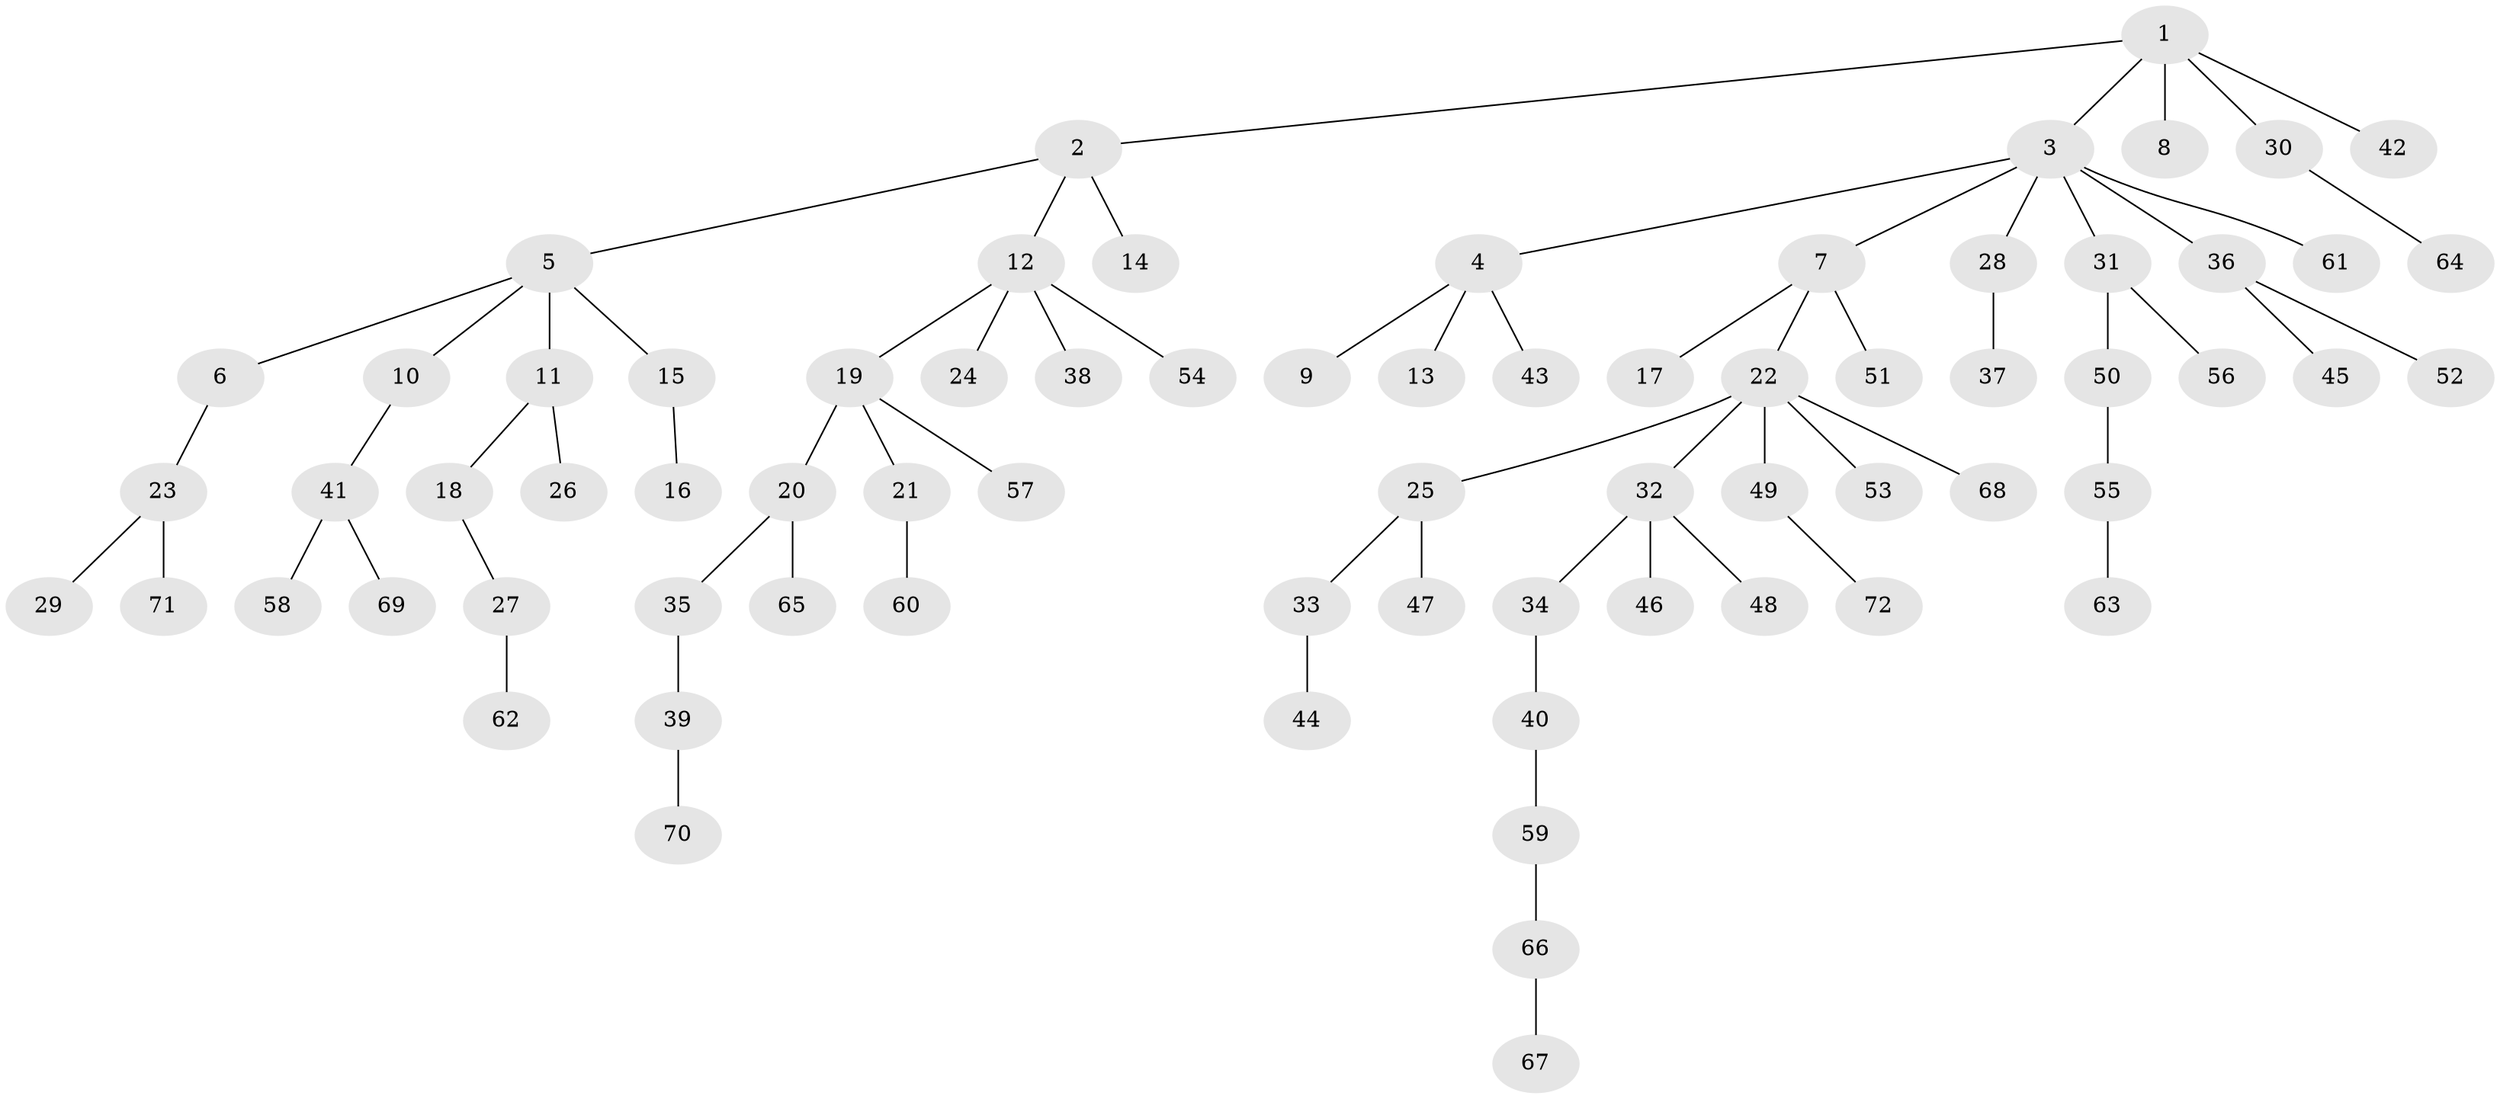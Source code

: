 // Generated by graph-tools (version 1.1) at 2025/37/03/09/25 02:37:05]
// undirected, 72 vertices, 71 edges
graph export_dot {
graph [start="1"]
  node [color=gray90,style=filled];
  1;
  2;
  3;
  4;
  5;
  6;
  7;
  8;
  9;
  10;
  11;
  12;
  13;
  14;
  15;
  16;
  17;
  18;
  19;
  20;
  21;
  22;
  23;
  24;
  25;
  26;
  27;
  28;
  29;
  30;
  31;
  32;
  33;
  34;
  35;
  36;
  37;
  38;
  39;
  40;
  41;
  42;
  43;
  44;
  45;
  46;
  47;
  48;
  49;
  50;
  51;
  52;
  53;
  54;
  55;
  56;
  57;
  58;
  59;
  60;
  61;
  62;
  63;
  64;
  65;
  66;
  67;
  68;
  69;
  70;
  71;
  72;
  1 -- 2;
  1 -- 3;
  1 -- 8;
  1 -- 30;
  1 -- 42;
  2 -- 5;
  2 -- 12;
  2 -- 14;
  3 -- 4;
  3 -- 7;
  3 -- 28;
  3 -- 31;
  3 -- 36;
  3 -- 61;
  4 -- 9;
  4 -- 13;
  4 -- 43;
  5 -- 6;
  5 -- 10;
  5 -- 11;
  5 -- 15;
  6 -- 23;
  7 -- 17;
  7 -- 22;
  7 -- 51;
  10 -- 41;
  11 -- 18;
  11 -- 26;
  12 -- 19;
  12 -- 24;
  12 -- 38;
  12 -- 54;
  15 -- 16;
  18 -- 27;
  19 -- 20;
  19 -- 21;
  19 -- 57;
  20 -- 35;
  20 -- 65;
  21 -- 60;
  22 -- 25;
  22 -- 32;
  22 -- 49;
  22 -- 53;
  22 -- 68;
  23 -- 29;
  23 -- 71;
  25 -- 33;
  25 -- 47;
  27 -- 62;
  28 -- 37;
  30 -- 64;
  31 -- 50;
  31 -- 56;
  32 -- 34;
  32 -- 46;
  32 -- 48;
  33 -- 44;
  34 -- 40;
  35 -- 39;
  36 -- 45;
  36 -- 52;
  39 -- 70;
  40 -- 59;
  41 -- 58;
  41 -- 69;
  49 -- 72;
  50 -- 55;
  55 -- 63;
  59 -- 66;
  66 -- 67;
}
